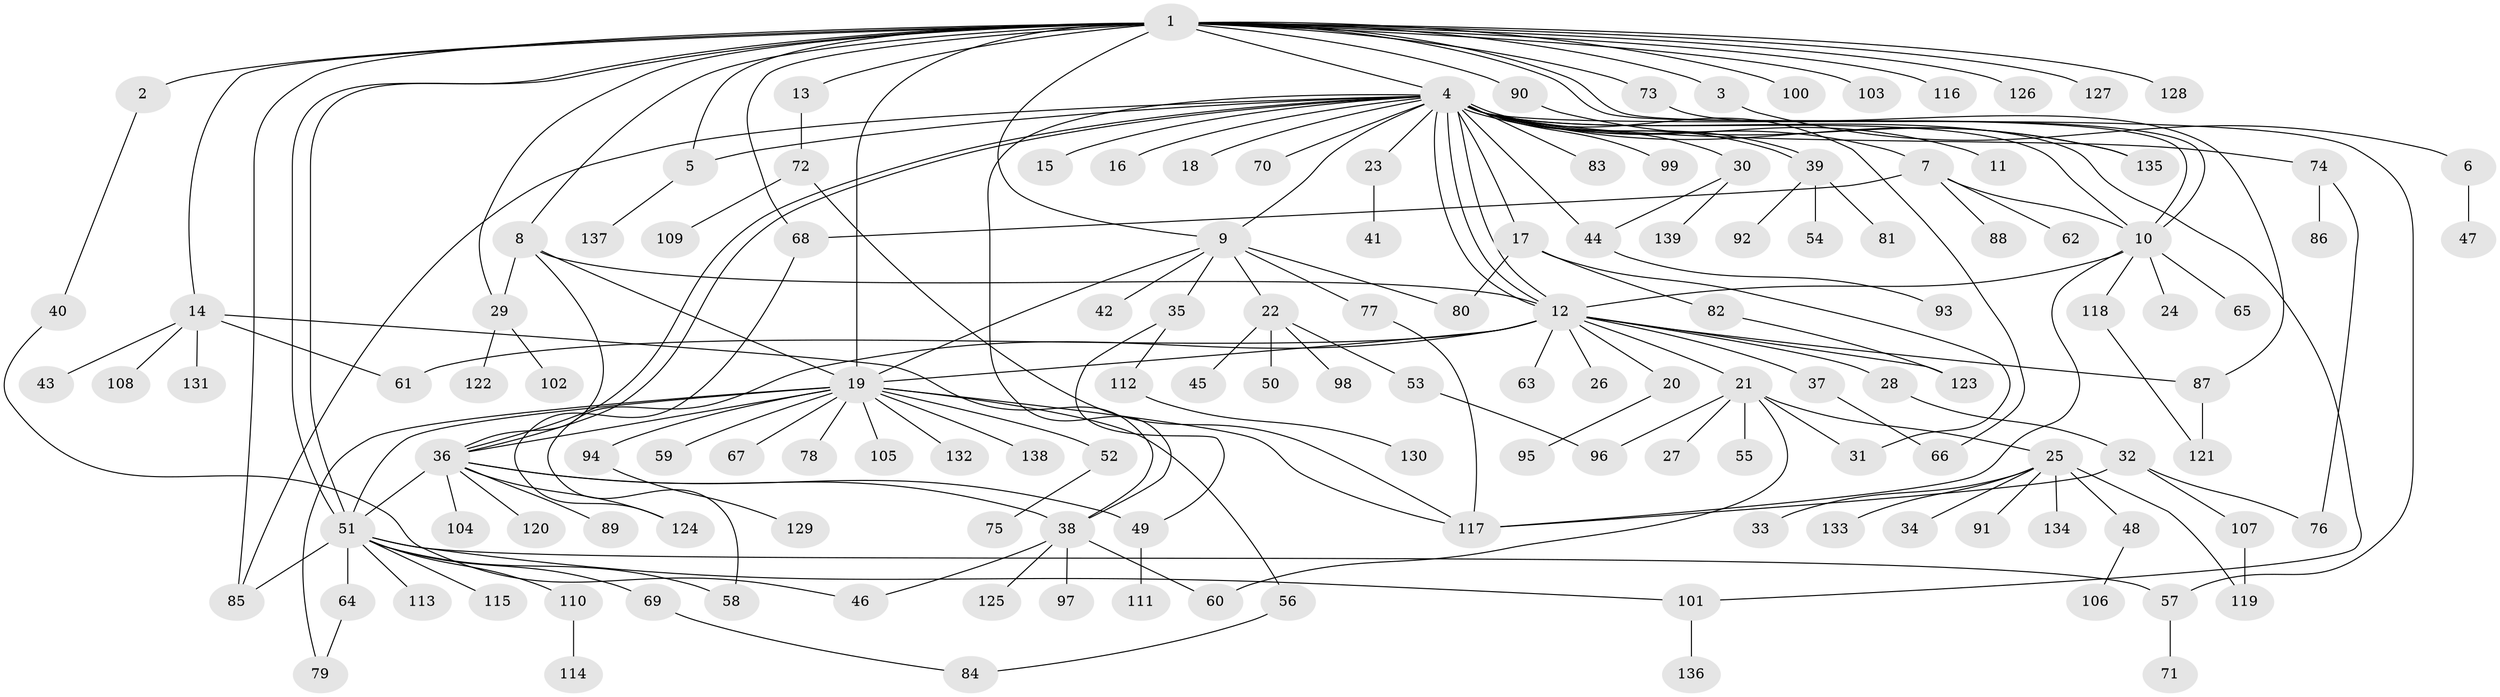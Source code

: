 // Generated by graph-tools (version 1.1) at 2025/25/03/09/25 03:25:56]
// undirected, 139 vertices, 188 edges
graph export_dot {
graph [start="1"]
  node [color=gray90,style=filled];
  1;
  2;
  3;
  4;
  5;
  6;
  7;
  8;
  9;
  10;
  11;
  12;
  13;
  14;
  15;
  16;
  17;
  18;
  19;
  20;
  21;
  22;
  23;
  24;
  25;
  26;
  27;
  28;
  29;
  30;
  31;
  32;
  33;
  34;
  35;
  36;
  37;
  38;
  39;
  40;
  41;
  42;
  43;
  44;
  45;
  46;
  47;
  48;
  49;
  50;
  51;
  52;
  53;
  54;
  55;
  56;
  57;
  58;
  59;
  60;
  61;
  62;
  63;
  64;
  65;
  66;
  67;
  68;
  69;
  70;
  71;
  72;
  73;
  74;
  75;
  76;
  77;
  78;
  79;
  80;
  81;
  82;
  83;
  84;
  85;
  86;
  87;
  88;
  89;
  90;
  91;
  92;
  93;
  94;
  95;
  96;
  97;
  98;
  99;
  100;
  101;
  102;
  103;
  104;
  105;
  106;
  107;
  108;
  109;
  110;
  111;
  112;
  113;
  114;
  115;
  116;
  117;
  118;
  119;
  120;
  121;
  122;
  123;
  124;
  125;
  126;
  127;
  128;
  129;
  130;
  131;
  132;
  133;
  134;
  135;
  136;
  137;
  138;
  139;
  1 -- 2;
  1 -- 3;
  1 -- 4;
  1 -- 5;
  1 -- 8;
  1 -- 9;
  1 -- 10;
  1 -- 10;
  1 -- 13;
  1 -- 14;
  1 -- 19;
  1 -- 29;
  1 -- 51;
  1 -- 51;
  1 -- 68;
  1 -- 73;
  1 -- 85;
  1 -- 90;
  1 -- 100;
  1 -- 103;
  1 -- 116;
  1 -- 126;
  1 -- 127;
  1 -- 128;
  2 -- 40;
  3 -- 6;
  4 -- 5;
  4 -- 7;
  4 -- 9;
  4 -- 10;
  4 -- 11;
  4 -- 12;
  4 -- 12;
  4 -- 12;
  4 -- 15;
  4 -- 16;
  4 -- 17;
  4 -- 18;
  4 -- 23;
  4 -- 30;
  4 -- 36;
  4 -- 36;
  4 -- 38;
  4 -- 39;
  4 -- 39;
  4 -- 44;
  4 -- 57;
  4 -- 66;
  4 -- 70;
  4 -- 74;
  4 -- 83;
  4 -- 85;
  4 -- 99;
  4 -- 101;
  4 -- 135;
  5 -- 137;
  6 -- 47;
  7 -- 10;
  7 -- 62;
  7 -- 68;
  7 -- 88;
  8 -- 12;
  8 -- 19;
  8 -- 29;
  8 -- 36;
  9 -- 19;
  9 -- 22;
  9 -- 35;
  9 -- 42;
  9 -- 77;
  9 -- 80;
  10 -- 12;
  10 -- 24;
  10 -- 65;
  10 -- 117;
  10 -- 118;
  12 -- 19;
  12 -- 20;
  12 -- 21;
  12 -- 26;
  12 -- 28;
  12 -- 37;
  12 -- 58;
  12 -- 61;
  12 -- 63;
  12 -- 87;
  12 -- 123;
  13 -- 72;
  14 -- 38;
  14 -- 43;
  14 -- 61;
  14 -- 108;
  14 -- 131;
  17 -- 31;
  17 -- 80;
  17 -- 82;
  19 -- 36;
  19 -- 51;
  19 -- 52;
  19 -- 56;
  19 -- 59;
  19 -- 67;
  19 -- 78;
  19 -- 79;
  19 -- 94;
  19 -- 105;
  19 -- 117;
  19 -- 132;
  19 -- 138;
  20 -- 95;
  21 -- 25;
  21 -- 27;
  21 -- 31;
  21 -- 55;
  21 -- 60;
  21 -- 96;
  22 -- 45;
  22 -- 50;
  22 -- 53;
  22 -- 98;
  23 -- 41;
  25 -- 33;
  25 -- 34;
  25 -- 48;
  25 -- 91;
  25 -- 119;
  25 -- 133;
  25 -- 134;
  28 -- 32;
  29 -- 102;
  29 -- 122;
  30 -- 44;
  30 -- 139;
  32 -- 76;
  32 -- 107;
  32 -- 117;
  35 -- 49;
  35 -- 112;
  36 -- 38;
  36 -- 49;
  36 -- 51;
  36 -- 89;
  36 -- 104;
  36 -- 120;
  36 -- 124;
  37 -- 66;
  38 -- 46;
  38 -- 60;
  38 -- 97;
  38 -- 125;
  39 -- 54;
  39 -- 81;
  39 -- 92;
  40 -- 46;
  44 -- 93;
  48 -- 106;
  49 -- 111;
  51 -- 57;
  51 -- 58;
  51 -- 64;
  51 -- 69;
  51 -- 85;
  51 -- 101;
  51 -- 110;
  51 -- 113;
  51 -- 115;
  52 -- 75;
  53 -- 96;
  56 -- 84;
  57 -- 71;
  64 -- 79;
  68 -- 124;
  69 -- 84;
  72 -- 109;
  72 -- 117;
  73 -- 87;
  74 -- 76;
  74 -- 86;
  77 -- 117;
  82 -- 123;
  87 -- 121;
  90 -- 135;
  94 -- 129;
  101 -- 136;
  107 -- 119;
  110 -- 114;
  112 -- 130;
  118 -- 121;
}
